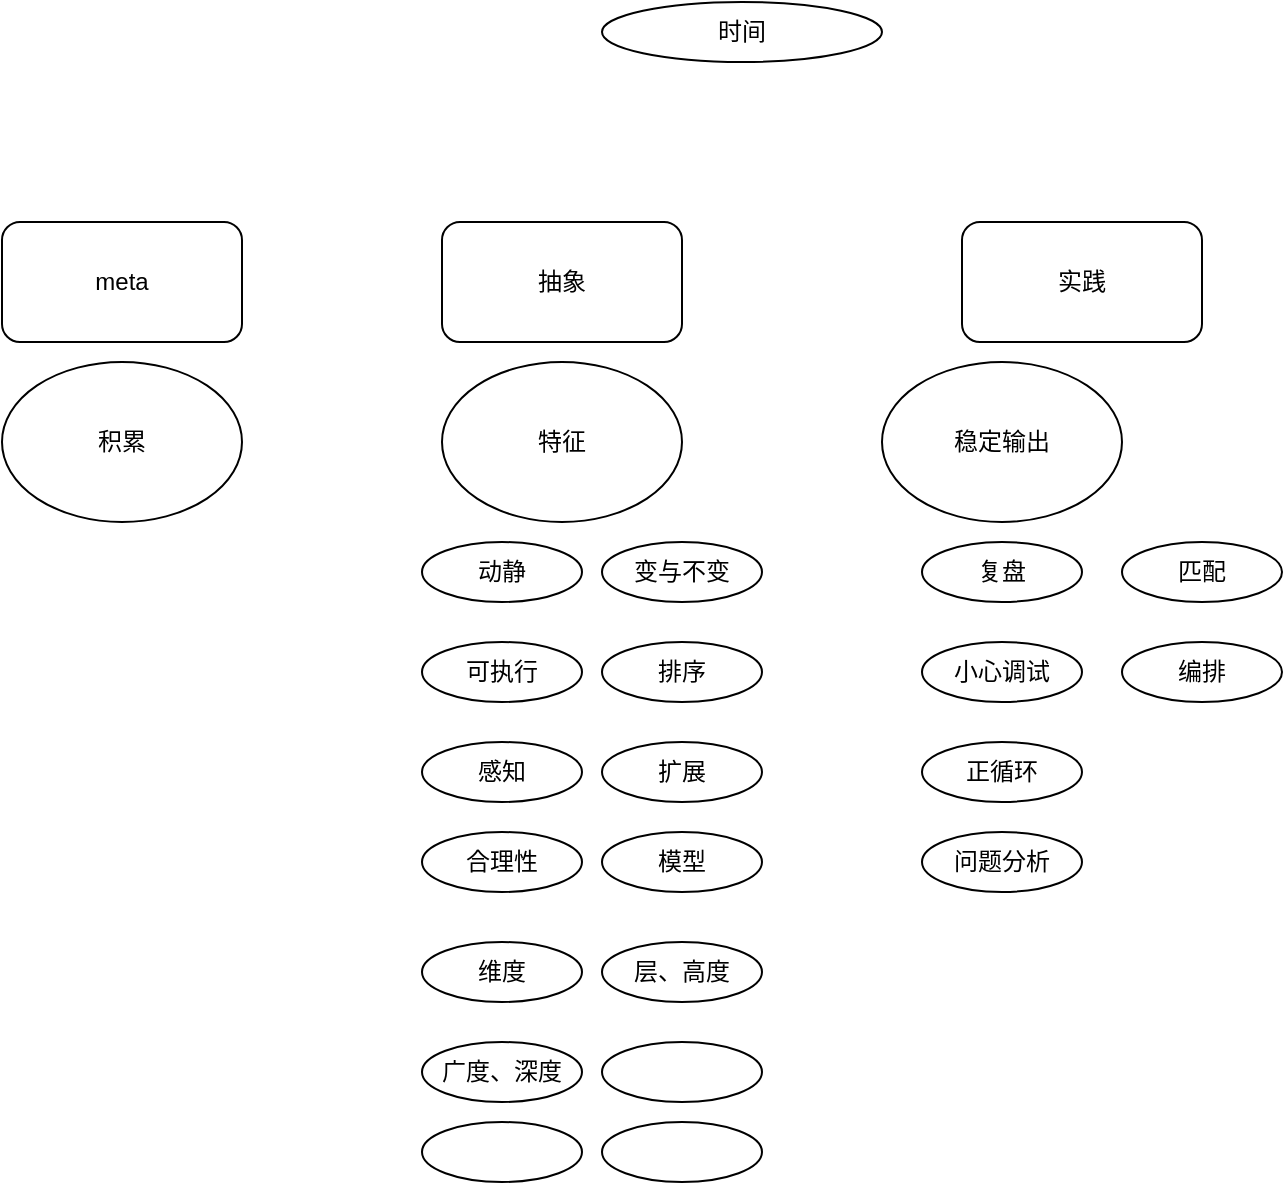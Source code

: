 <mxfile version="21.5.0" type="github">
  <diagram name="第 1 页" id="rTPwLOT8dQKmeTv-qtUL">
    <mxGraphModel dx="1816" dy="501" grid="1" gridSize="10" guides="1" tooltips="1" connect="1" arrows="1" fold="1" page="1" pageScale="1" pageWidth="827" pageHeight="1169" math="0" shadow="0">
      <root>
        <mxCell id="0" />
        <mxCell id="1" parent="0" />
        <mxCell id="M46LtMXxfjl9Ee6TElll-1" value="抽象" style="rounded=1;whiteSpace=wrap;html=1;" vertex="1" parent="1">
          <mxGeometry x="210" y="280" width="120" height="60" as="geometry" />
        </mxCell>
        <mxCell id="M46LtMXxfjl9Ee6TElll-2" value="实践" style="rounded=1;whiteSpace=wrap;html=1;" vertex="1" parent="1">
          <mxGeometry x="470" y="280" width="120" height="60" as="geometry" />
        </mxCell>
        <mxCell id="M46LtMXxfjl9Ee6TElll-3" value="稳定输出" style="ellipse;whiteSpace=wrap;html=1;" vertex="1" parent="1">
          <mxGeometry x="430" y="350" width="120" height="80" as="geometry" />
        </mxCell>
        <mxCell id="M46LtMXxfjl9Ee6TElll-4" value="特征" style="ellipse;whiteSpace=wrap;html=1;" vertex="1" parent="1">
          <mxGeometry x="210" y="350" width="120" height="80" as="geometry" />
        </mxCell>
        <mxCell id="M46LtMXxfjl9Ee6TElll-5" value="动静" style="ellipse;whiteSpace=wrap;html=1;" vertex="1" parent="1">
          <mxGeometry x="200" y="440" width="80" height="30" as="geometry" />
        </mxCell>
        <mxCell id="M46LtMXxfjl9Ee6TElll-6" value="变与不变" style="ellipse;whiteSpace=wrap;html=1;" vertex="1" parent="1">
          <mxGeometry x="290" y="440" width="80" height="30" as="geometry" />
        </mxCell>
        <mxCell id="M46LtMXxfjl9Ee6TElll-7" value="可执行" style="ellipse;whiteSpace=wrap;html=1;" vertex="1" parent="1">
          <mxGeometry x="200" y="490" width="80" height="30" as="geometry" />
        </mxCell>
        <mxCell id="M46LtMXxfjl9Ee6TElll-8" value="排序" style="ellipse;whiteSpace=wrap;html=1;" vertex="1" parent="1">
          <mxGeometry x="290" y="490" width="80" height="30" as="geometry" />
        </mxCell>
        <mxCell id="M46LtMXxfjl9Ee6TElll-9" value="感知" style="ellipse;whiteSpace=wrap;html=1;" vertex="1" parent="1">
          <mxGeometry x="200" y="540" width="80" height="30" as="geometry" />
        </mxCell>
        <mxCell id="M46LtMXxfjl9Ee6TElll-10" value="扩展" style="ellipse;whiteSpace=wrap;html=1;" vertex="1" parent="1">
          <mxGeometry x="290" y="540" width="80" height="30" as="geometry" />
        </mxCell>
        <mxCell id="M46LtMXxfjl9Ee6TElll-11" value="合理性" style="ellipse;whiteSpace=wrap;html=1;" vertex="1" parent="1">
          <mxGeometry x="200" y="585" width="80" height="30" as="geometry" />
        </mxCell>
        <mxCell id="M46LtMXxfjl9Ee6TElll-12" value="模型" style="ellipse;whiteSpace=wrap;html=1;" vertex="1" parent="1">
          <mxGeometry x="290" y="585" width="80" height="30" as="geometry" />
        </mxCell>
        <mxCell id="M46LtMXxfjl9Ee6TElll-13" value="维度" style="ellipse;whiteSpace=wrap;html=1;" vertex="1" parent="1">
          <mxGeometry x="200" y="640" width="80" height="30" as="geometry" />
        </mxCell>
        <mxCell id="M46LtMXxfjl9Ee6TElll-14" value="层、高度" style="ellipse;whiteSpace=wrap;html=1;" vertex="1" parent="1">
          <mxGeometry x="290" y="640" width="80" height="30" as="geometry" />
        </mxCell>
        <mxCell id="M46LtMXxfjl9Ee6TElll-15" value="广度、深度" style="ellipse;whiteSpace=wrap;html=1;" vertex="1" parent="1">
          <mxGeometry x="200" y="690" width="80" height="30" as="geometry" />
        </mxCell>
        <mxCell id="M46LtMXxfjl9Ee6TElll-16" value="" style="ellipse;whiteSpace=wrap;html=1;" vertex="1" parent="1">
          <mxGeometry x="290" y="690" width="80" height="30" as="geometry" />
        </mxCell>
        <mxCell id="M46LtMXxfjl9Ee6TElll-17" value="" style="ellipse;whiteSpace=wrap;html=1;" vertex="1" parent="1">
          <mxGeometry x="200" y="730" width="80" height="30" as="geometry" />
        </mxCell>
        <mxCell id="M46LtMXxfjl9Ee6TElll-18" value="" style="ellipse;whiteSpace=wrap;html=1;" vertex="1" parent="1">
          <mxGeometry x="290" y="730" width="80" height="30" as="geometry" />
        </mxCell>
        <mxCell id="M46LtMXxfjl9Ee6TElll-19" value="复盘" style="ellipse;whiteSpace=wrap;html=1;" vertex="1" parent="1">
          <mxGeometry x="450" y="440" width="80" height="30" as="geometry" />
        </mxCell>
        <mxCell id="M46LtMXxfjl9Ee6TElll-20" value="小心调试" style="ellipse;whiteSpace=wrap;html=1;" vertex="1" parent="1">
          <mxGeometry x="450" y="490" width="80" height="30" as="geometry" />
        </mxCell>
        <mxCell id="M46LtMXxfjl9Ee6TElll-21" value="正循环" style="ellipse;whiteSpace=wrap;html=1;" vertex="1" parent="1">
          <mxGeometry x="450" y="540" width="80" height="30" as="geometry" />
        </mxCell>
        <mxCell id="M46LtMXxfjl9Ee6TElll-22" value="时间" style="ellipse;whiteSpace=wrap;html=1;" vertex="1" parent="1">
          <mxGeometry x="290" y="170" width="140" height="30" as="geometry" />
        </mxCell>
        <mxCell id="M46LtMXxfjl9Ee6TElll-23" value="meta" style="rounded=1;whiteSpace=wrap;html=1;" vertex="1" parent="1">
          <mxGeometry x="-10" y="280" width="120" height="60" as="geometry" />
        </mxCell>
        <mxCell id="M46LtMXxfjl9Ee6TElll-24" value="积累" style="ellipse;whiteSpace=wrap;html=1;" vertex="1" parent="1">
          <mxGeometry x="-10" y="350" width="120" height="80" as="geometry" />
        </mxCell>
        <mxCell id="M46LtMXxfjl9Ee6TElll-25" value="问题分析" style="ellipse;whiteSpace=wrap;html=1;" vertex="1" parent="1">
          <mxGeometry x="450" y="585" width="80" height="30" as="geometry" />
        </mxCell>
        <mxCell id="M46LtMXxfjl9Ee6TElll-26" value="匹配" style="ellipse;whiteSpace=wrap;html=1;" vertex="1" parent="1">
          <mxGeometry x="550" y="440" width="80" height="30" as="geometry" />
        </mxCell>
        <mxCell id="M46LtMXxfjl9Ee6TElll-27" value="编排" style="ellipse;whiteSpace=wrap;html=1;" vertex="1" parent="1">
          <mxGeometry x="550" y="490" width="80" height="30" as="geometry" />
        </mxCell>
      </root>
    </mxGraphModel>
  </diagram>
</mxfile>
